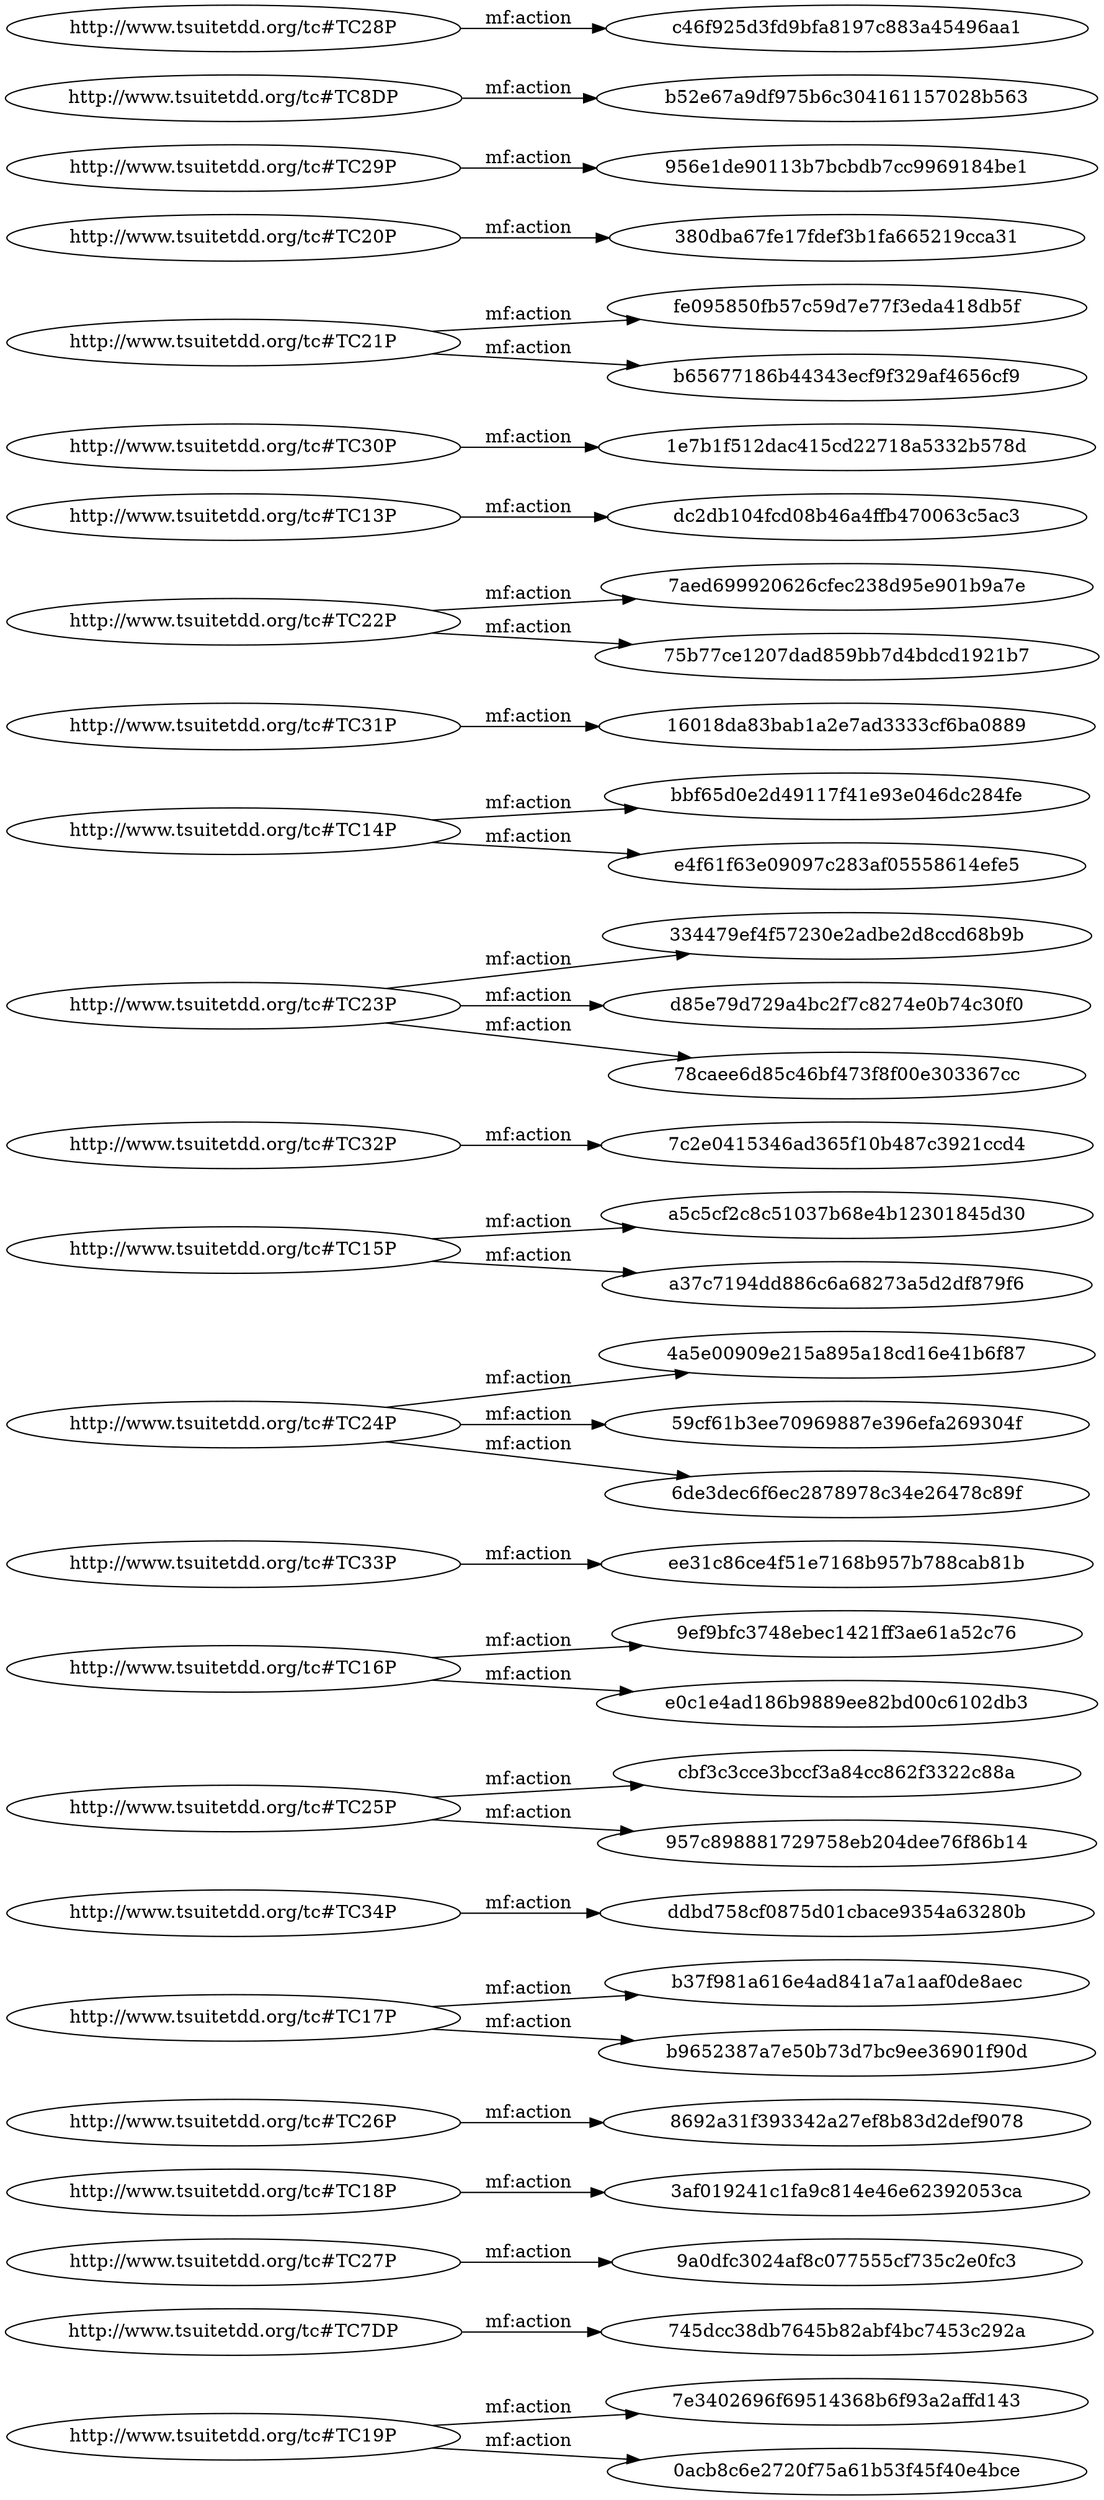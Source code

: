 digraph ar2dtool_diagram { 
rankdir=LR;
size="1501"
	"http://www.tsuitetdd.org/tc#TC19P" -> "7e3402696f69514368b6f93a2affd143" [ label = "mf:action" ];
	"http://www.tsuitetdd.org/tc#TC19P" -> "0acb8c6e2720f75a61b53f45f40e4bce" [ label = "mf:action" ];
	"http://www.tsuitetdd.org/tc#TC7DP" -> "745dcc38db7645b82abf4bc7453c292a" [ label = "mf:action" ];
	"http://www.tsuitetdd.org/tc#TC27P" -> "9a0dfc3024af8c077555cf735c2e0fc3" [ label = "mf:action" ];
	"http://www.tsuitetdd.org/tc#TC18P" -> "3af019241c1fa9c814e46e62392053ca" [ label = "mf:action" ];
	"http://www.tsuitetdd.org/tc#TC26P" -> "8692a31f393342a27ef8b83d2def9078" [ label = "mf:action" ];
	"http://www.tsuitetdd.org/tc#TC17P" -> "b37f981a616e4ad841a7a1aaf0de8aec" [ label = "mf:action" ];
	"http://www.tsuitetdd.org/tc#TC17P" -> "b9652387a7e50b73d7bc9ee36901f90d" [ label = "mf:action" ];
	"http://www.tsuitetdd.org/tc#TC34P" -> "ddbd758cf0875d01cbace9354a63280b" [ label = "mf:action" ];
	"http://www.tsuitetdd.org/tc#TC25P" -> "cbf3c3cce3bccf3a84cc862f3322c88a" [ label = "mf:action" ];
	"http://www.tsuitetdd.org/tc#TC25P" -> "957c898881729758eb204dee76f86b14" [ label = "mf:action" ];
	"http://www.tsuitetdd.org/tc#TC16P" -> "9ef9bfc3748ebec1421ff3ae61a52c76" [ label = "mf:action" ];
	"http://www.tsuitetdd.org/tc#TC16P" -> "e0c1e4ad186b9889ee82bd00c6102db3" [ label = "mf:action" ];
	"http://www.tsuitetdd.org/tc#TC33P" -> "ee31c86ce4f51e7168b957b788cab81b" [ label = "mf:action" ];
	"http://www.tsuitetdd.org/tc#TC24P" -> "4a5e00909e215a895a18cd16e41b6f87" [ label = "mf:action" ];
	"http://www.tsuitetdd.org/tc#TC24P" -> "59cf61b3ee70969887e396efa269304f" [ label = "mf:action" ];
	"http://www.tsuitetdd.org/tc#TC24P" -> "6de3dec6f6ec2878978c34e26478c89f" [ label = "mf:action" ];
	"http://www.tsuitetdd.org/tc#TC15P" -> "a5c5cf2c8c51037b68e4b12301845d30" [ label = "mf:action" ];
	"http://www.tsuitetdd.org/tc#TC15P" -> "a37c7194dd886c6a68273a5d2df879f6" [ label = "mf:action" ];
	"http://www.tsuitetdd.org/tc#TC32P" -> "7c2e0415346ad365f10b487c3921ccd4" [ label = "mf:action" ];
	"http://www.tsuitetdd.org/tc#TC23P" -> "334479ef4f57230e2adbe2d8ccd68b9b" [ label = "mf:action" ];
	"http://www.tsuitetdd.org/tc#TC23P" -> "d85e79d729a4bc2f7c8274e0b74c30f0" [ label = "mf:action" ];
	"http://www.tsuitetdd.org/tc#TC23P" -> "78caee6d85c46bf473f8f00e303367cc" [ label = "mf:action" ];
	"http://www.tsuitetdd.org/tc#TC14P" -> "bbf65d0e2d49117f41e93e046dc284fe" [ label = "mf:action" ];
	"http://www.tsuitetdd.org/tc#TC14P" -> "e4f61f63e09097c283af05558614efe5" [ label = "mf:action" ];
	"http://www.tsuitetdd.org/tc#TC31P" -> "16018da83bab1a2e7ad3333cf6ba0889" [ label = "mf:action" ];
	"http://www.tsuitetdd.org/tc#TC22P" -> "7aed699920626cfec238d95e901b9a7e" [ label = "mf:action" ];
	"http://www.tsuitetdd.org/tc#TC22P" -> "75b77ce1207dad859bb7d4bdcd1921b7" [ label = "mf:action" ];
	"http://www.tsuitetdd.org/tc#TC13P" -> "dc2db104fcd08b46a4ffb470063c5ac3" [ label = "mf:action" ];
	"http://www.tsuitetdd.org/tc#TC30P" -> "1e7b1f512dac415cd22718a5332b578d" [ label = "mf:action" ];
	"http://www.tsuitetdd.org/tc#TC21P" -> "fe095850fb57c59d7e77f3eda418db5f" [ label = "mf:action" ];
	"http://www.tsuitetdd.org/tc#TC21P" -> "b65677186b44343ecf9f329af4656cf9" [ label = "mf:action" ];
	"http://www.tsuitetdd.org/tc#TC20P" -> "380dba67fe17fdef3b1fa665219cca31" [ label = "mf:action" ];
	"http://www.tsuitetdd.org/tc#TC29P" -> "956e1de90113b7bcbdb7cc9969184be1" [ label = "mf:action" ];
	"http://www.tsuitetdd.org/tc#TC8DP" -> "b52e67a9df975b6c304161157028b563" [ label = "mf:action" ];
	"http://www.tsuitetdd.org/tc#TC28P" -> "c46f925d3fd9bfa8197c883a45496aa1" [ label = "mf:action" ];

}
